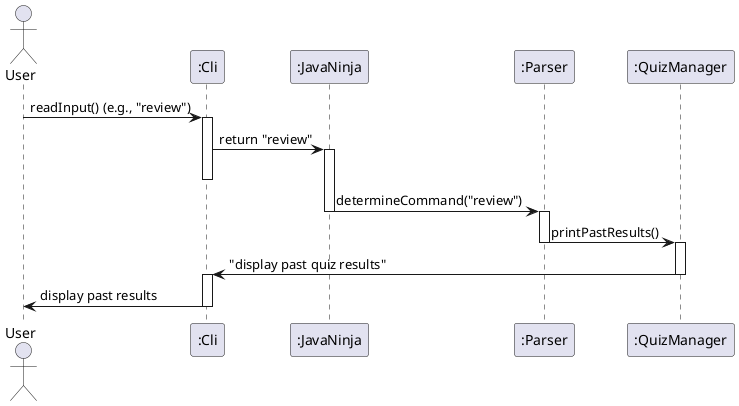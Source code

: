@startuml

actor User

participant ":Cli" as CLI
participant ":JavaNinja" as JN
participant ":Parser" as P
participant ":QuizManager" as QM


User -> CLI : readInput() (e.g., "review")
activate CLI
CLI -> JN : return "review"
activate JN
deactivate CLI

JN -> P : determineCommand("review")
deactivate JN
activate P
P -> QM : printPastResults()
deactivate P
activate QM
QM -> CLI : "display past quiz results"
deactivate QM
activate CLI
CLI -> User : display past results
deactivate CLI
deactivate P



@enduml
